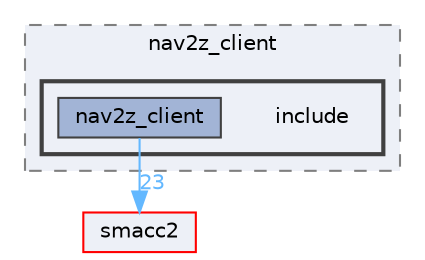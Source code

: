 digraph "smacc2_client_library/nav2z_client/nav2z_client/include"
{
 // LATEX_PDF_SIZE
  bgcolor="transparent";
  edge [fontname=Helvetica,fontsize=10,labelfontname=Helvetica,labelfontsize=10];
  node [fontname=Helvetica,fontsize=10,shape=box,height=0.2,width=0.4];
  compound=true
  subgraph clusterdir_8964a67eb686f2ebe6b8b3b039d0bfa5 {
    graph [ bgcolor="#edf0f7", pencolor="grey50", label="nav2z_client", fontname=Helvetica,fontsize=10 style="filled,dashed", URL="dir_8964a67eb686f2ebe6b8b3b039d0bfa5.html",tooltip=""]
  subgraph clusterdir_a54a6761668c219ed2639eecfde4195c {
    graph [ bgcolor="#edf0f7", pencolor="grey25", label="", fontname=Helvetica,fontsize=10 style="filled,bold", URL="dir_a54a6761668c219ed2639eecfde4195c.html",tooltip=""]
    dir_a54a6761668c219ed2639eecfde4195c [shape=plaintext, label="include"];
  dir_e040616fd7ba778d91c448d1427d4d64 [label="nav2z_client", fillcolor="#a2b4d6", color="grey25", style="filled", URL="dir_e040616fd7ba778d91c448d1427d4d64.html",tooltip=""];
  }
  }
  dir_ce4c19d6108cf5285f3105ec9cd73bf1 [label="smacc2", fillcolor="#edf0f7", color="red", style="filled", URL="dir_ce4c19d6108cf5285f3105ec9cd73bf1.html",tooltip=""];
  dir_e040616fd7ba778d91c448d1427d4d64->dir_ce4c19d6108cf5285f3105ec9cd73bf1 [headlabel="23", labeldistance=1.5 headhref="dir_000083_000105.html" color="steelblue1" fontcolor="steelblue1"];
}

